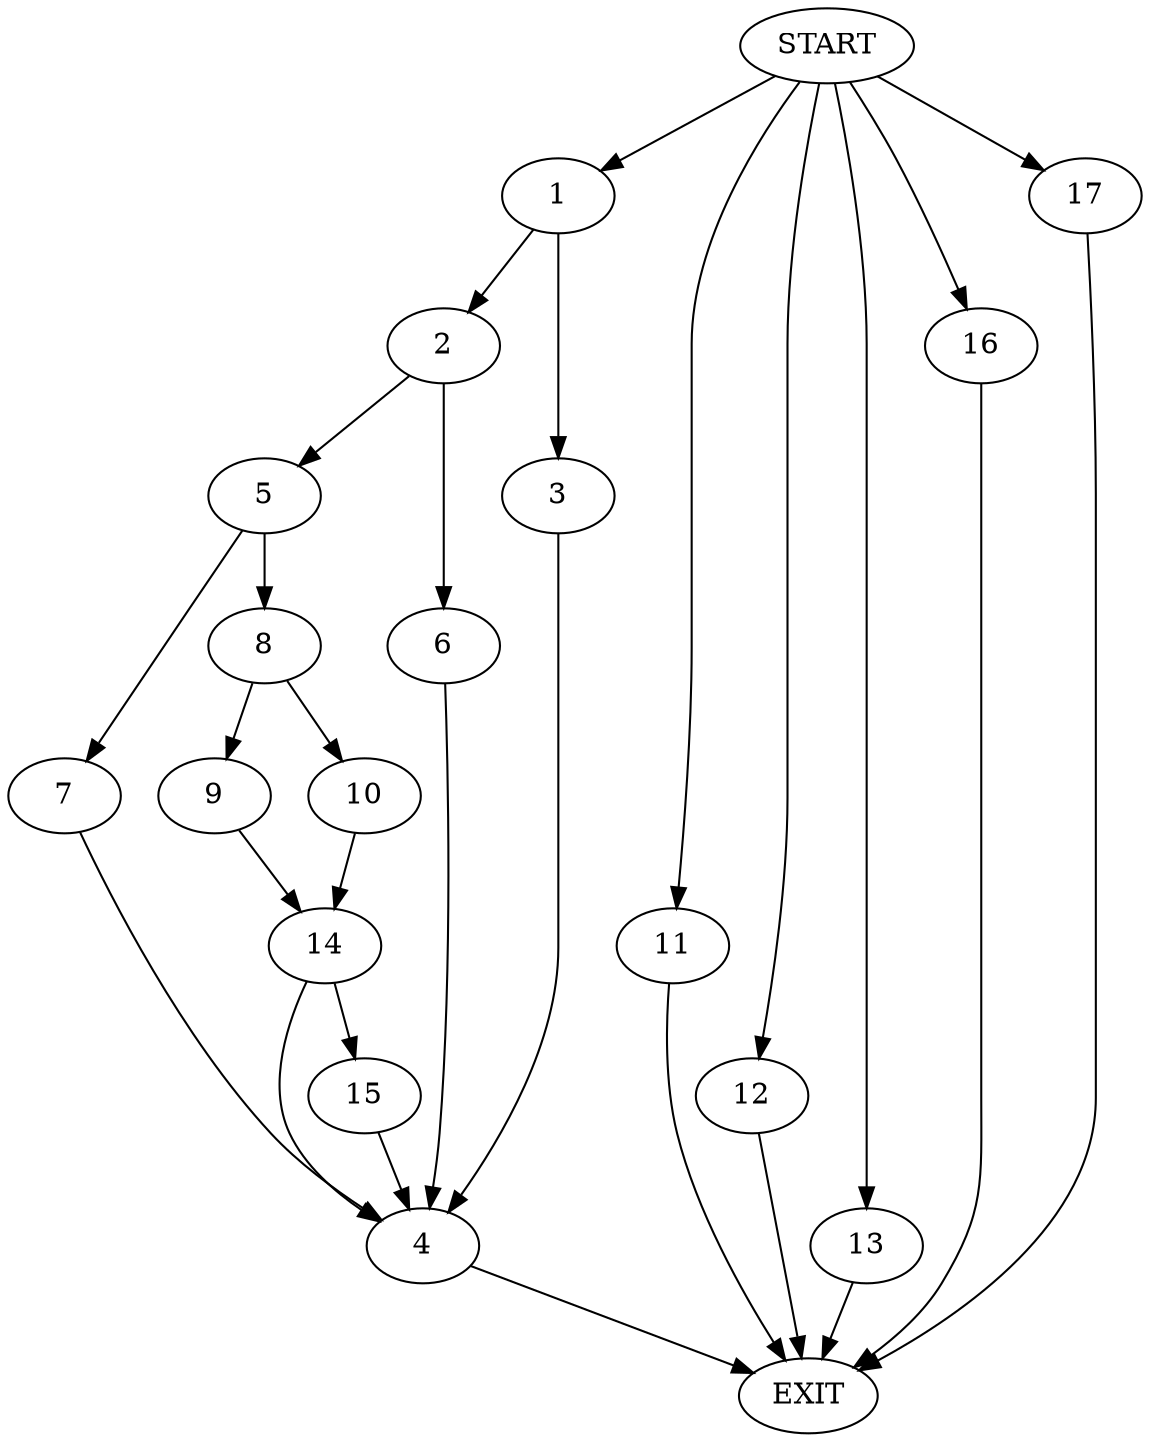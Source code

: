 digraph {
0 [label="START"]
18 [label="EXIT"]
0 -> 1
1 -> 2
1 -> 3
3 -> 4
2 -> 5
2 -> 6
4 -> 18
6 -> 4
5 -> 7
5 -> 8
7 -> 4
8 -> 9
8 -> 10
0 -> 11
11 -> 18
0 -> 12
12 -> 18
0 -> 13
13 -> 18
9 -> 14
10 -> 14
14 -> 4
14 -> 15
15 -> 4
0 -> 16
16 -> 18
0 -> 17
17 -> 18
}
